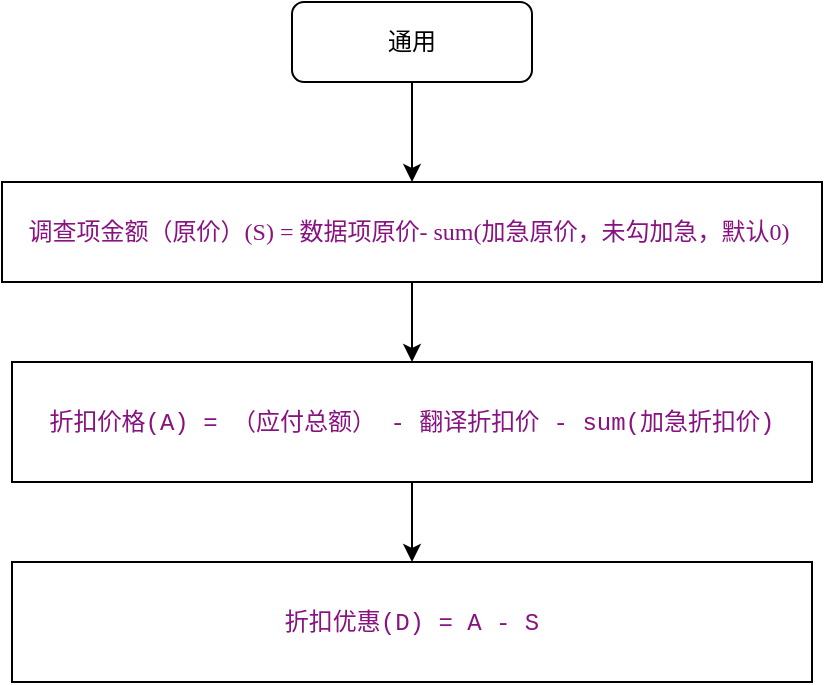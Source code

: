 <mxfile version="16.2.7" type="github">
  <diagram id="C5RBs43oDa-KdzZeNtuy" name="Page-1">
    <mxGraphModel dx="1038" dy="616" grid="1" gridSize="10" guides="1" tooltips="1" connect="1" arrows="1" fold="1" page="1" pageScale="1" pageWidth="827" pageHeight="1169" math="0" shadow="0">
      <root>
        <mxCell id="WIyWlLk6GJQsqaUBKTNV-0" />
        <mxCell id="WIyWlLk6GJQsqaUBKTNV-1" parent="WIyWlLk6GJQsqaUBKTNV-0" />
        <mxCell id="BXVhkx6Ir-1kvIvybL0w-1" value="" style="edgeStyle=orthogonalEdgeStyle;rounded=0;orthogonalLoop=1;jettySize=auto;html=1;" edge="1" parent="WIyWlLk6GJQsqaUBKTNV-1" source="WIyWlLk6GJQsqaUBKTNV-3" target="BXVhkx6Ir-1kvIvybL0w-0">
          <mxGeometry relative="1" as="geometry" />
        </mxCell>
        <mxCell id="WIyWlLk6GJQsqaUBKTNV-3" value="通用" style="rounded=1;whiteSpace=wrap;html=1;fontSize=12;glass=0;strokeWidth=1;shadow=0;" parent="WIyWlLk6GJQsqaUBKTNV-1" vertex="1">
          <mxGeometry x="335" y="60" width="120" height="40" as="geometry" />
        </mxCell>
        <mxCell id="BXVhkx6Ir-1kvIvybL0w-3" value="" style="edgeStyle=orthogonalEdgeStyle;rounded=0;orthogonalLoop=1;jettySize=auto;html=1;" edge="1" parent="WIyWlLk6GJQsqaUBKTNV-1" source="BXVhkx6Ir-1kvIvybL0w-0" target="BXVhkx6Ir-1kvIvybL0w-2">
          <mxGeometry relative="1" as="geometry" />
        </mxCell>
        <mxCell id="BXVhkx6Ir-1kvIvybL0w-0" value="&lt;span style=&quot;font-family: &amp;#34;pingfang sc&amp;#34; , &amp;#34;microsoft yahei&amp;#34; ; text-align: right ; background-color: rgb(255 , 255 , 255)&quot;&gt;&lt;font color=&quot;#881280&quot; style=&quot;font-size: 12px&quot;&gt;调查项金额（原价）(S) = 数据项原价- sum(加急原价，未勾加急，默认0)&amp;nbsp;&lt;/font&gt;&lt;/span&gt;" style="whiteSpace=wrap;html=1;rounded=0;glass=0;strokeWidth=1;shadow=0;" vertex="1" parent="WIyWlLk6GJQsqaUBKTNV-1">
          <mxGeometry x="190" y="150" width="410" height="50" as="geometry" />
        </mxCell>
        <mxCell id="BXVhkx6Ir-1kvIvybL0w-5" value="" style="edgeStyle=orthogonalEdgeStyle;rounded=0;orthogonalLoop=1;jettySize=auto;html=1;" edge="1" parent="WIyWlLk6GJQsqaUBKTNV-1" source="BXVhkx6Ir-1kvIvybL0w-2" target="BXVhkx6Ir-1kvIvybL0w-4">
          <mxGeometry relative="1" as="geometry" />
        </mxCell>
        <mxCell id="BXVhkx6Ir-1kvIvybL0w-2" value="&lt;span style=&quot;color: rgb(136 , 18 , 128) ; font-family: &amp;#34;consolas&amp;#34; , &amp;#34;lucida console&amp;#34; , &amp;#34;courier new&amp;#34; , monospace ; text-align: left&quot;&gt;折扣价格(A) = （应付总额） - 翻译折扣价 - sum(加急折扣价)&lt;/span&gt;" style="whiteSpace=wrap;html=1;rounded=0;glass=0;strokeWidth=1;shadow=0;" vertex="1" parent="WIyWlLk6GJQsqaUBKTNV-1">
          <mxGeometry x="195" y="240" width="400" height="60" as="geometry" />
        </mxCell>
        <mxCell id="BXVhkx6Ir-1kvIvybL0w-4" value="&lt;span style=&quot;color: rgb(136 , 18 , 128) ; font-family: &amp;#34;consolas&amp;#34; , &amp;#34;lucida console&amp;#34; , &amp;#34;courier new&amp;#34; , monospace ; text-align: left&quot;&gt;折扣优惠(D) = A - S&lt;/span&gt;" style="whiteSpace=wrap;html=1;rounded=0;glass=0;strokeWidth=1;shadow=0;" vertex="1" parent="WIyWlLk6GJQsqaUBKTNV-1">
          <mxGeometry x="195" y="340" width="400" height="60" as="geometry" />
        </mxCell>
      </root>
    </mxGraphModel>
  </diagram>
</mxfile>
